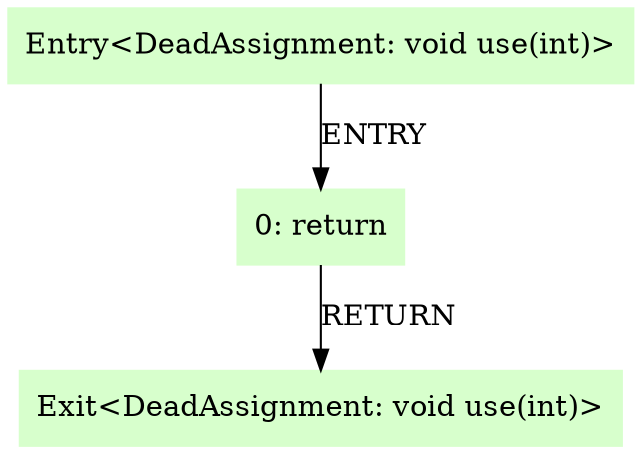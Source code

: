 digraph G {
  node [shape=box,color=".3 .2 1.0",style=filled,];
  "0" [label="Entry<DeadAssignment: void use(int)>",];
  "1" [label="0: return",];
  "2" [label="Exit<DeadAssignment: void use(int)>",];
  "0" -> "1" [label="ENTRY",];
  "1" -> "2" [label="RETURN",];
}
